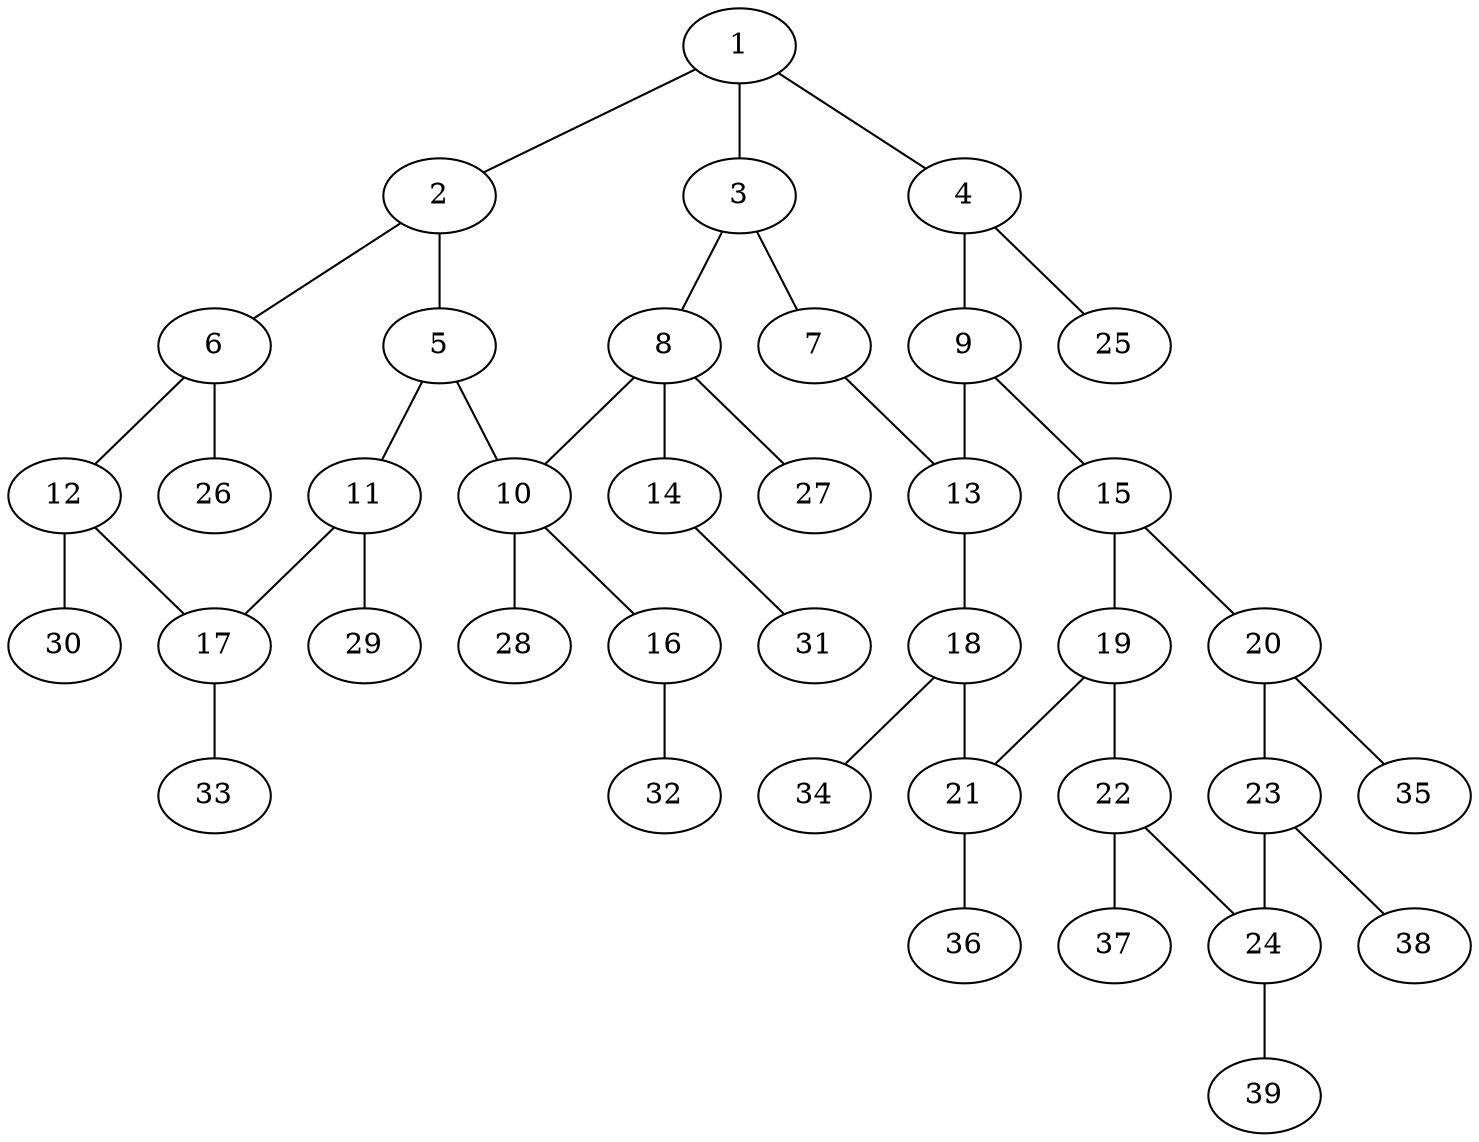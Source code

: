 graph molecule_3612 {
	1	 [chem=C];
	2	 [chem=C];
	1 -- 2	 [valence=1];
	3	 [chem=C];
	1 -- 3	 [valence=1];
	4	 [chem=C];
	1 -- 4	 [valence=2];
	5	 [chem=C];
	2 -- 5	 [valence=2];
	6	 [chem=C];
	2 -- 6	 [valence=1];
	7	 [chem=N];
	3 -- 7	 [valence=2];
	8	 [chem=C];
	3 -- 8	 [valence=1];
	9	 [chem=C];
	4 -- 9	 [valence=1];
	25	 [chem=H];
	4 -- 25	 [valence=1];
	10	 [chem=C];
	5 -- 10	 [valence=1];
	11	 [chem=C];
	5 -- 11	 [valence=1];
	12	 [chem=C];
	6 -- 12	 [valence=2];
	26	 [chem=H];
	6 -- 26	 [valence=1];
	13	 [chem=C];
	7 -- 13	 [valence=1];
	8 -- 10	 [valence=1];
	14	 [chem=O];
	8 -- 14	 [valence=1];
	27	 [chem=H];
	8 -- 27	 [valence=1];
	9 -- 13	 [valence=2];
	15	 [chem=C];
	9 -- 15	 [valence=1];
	16	 [chem=O];
	10 -- 16	 [valence=1];
	28	 [chem=H];
	10 -- 28	 [valence=1];
	17	 [chem=C];
	11 -- 17	 [valence=2];
	29	 [chem=H];
	11 -- 29	 [valence=1];
	12 -- 17	 [valence=1];
	30	 [chem=H];
	12 -- 30	 [valence=1];
	18	 [chem=C];
	13 -- 18	 [valence=1];
	31	 [chem=H];
	14 -- 31	 [valence=1];
	19	 [chem=C];
	15 -- 19	 [valence=1];
	20	 [chem=C];
	15 -- 20	 [valence=2];
	32	 [chem=H];
	16 -- 32	 [valence=1];
	33	 [chem=H];
	17 -- 33	 [valence=1];
	21	 [chem=C];
	18 -- 21	 [valence=2];
	34	 [chem=H];
	18 -- 34	 [valence=1];
	19 -- 21	 [valence=1];
	22	 [chem=C];
	19 -- 22	 [valence=2];
	23	 [chem=C];
	20 -- 23	 [valence=1];
	35	 [chem=H];
	20 -- 35	 [valence=1];
	36	 [chem=H];
	21 -- 36	 [valence=1];
	24	 [chem=C];
	22 -- 24	 [valence=1];
	37	 [chem=H];
	22 -- 37	 [valence=1];
	23 -- 24	 [valence=2];
	38	 [chem=H];
	23 -- 38	 [valence=1];
	39	 [chem=H];
	24 -- 39	 [valence=1];
}
